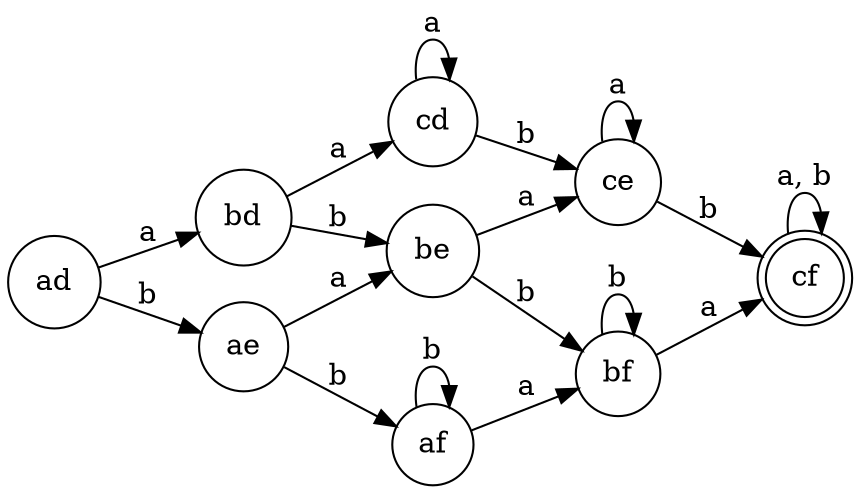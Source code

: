 digraph G {
    rankdir=LR;
  node [shape = doublecircle]; cf;
  node [shape = circle];
  ad -> bd [label = "a"]
  ad -> ae [label = "b"]
  ae -> be [label = "a"]
  ae -> af [label = "b"]
  af -> bf [label = "a"]
  af -> af [label = "b"]
  bd -> cd [label = "a"]
  bd -> be [label = "b"]
  be -> ce [label = "a"]
  be -> bf [label = "b"]
  bf -> cf [label = "a"]
  bf -> bf [label = "b"]
  cd -> cd [label = "a"]
  cd -> ce [label = "b"]
  ce -> ce [label = "a"]
  ce -> cf [label = "b"]
  cf -> cf [label = "a, b"]
  }
